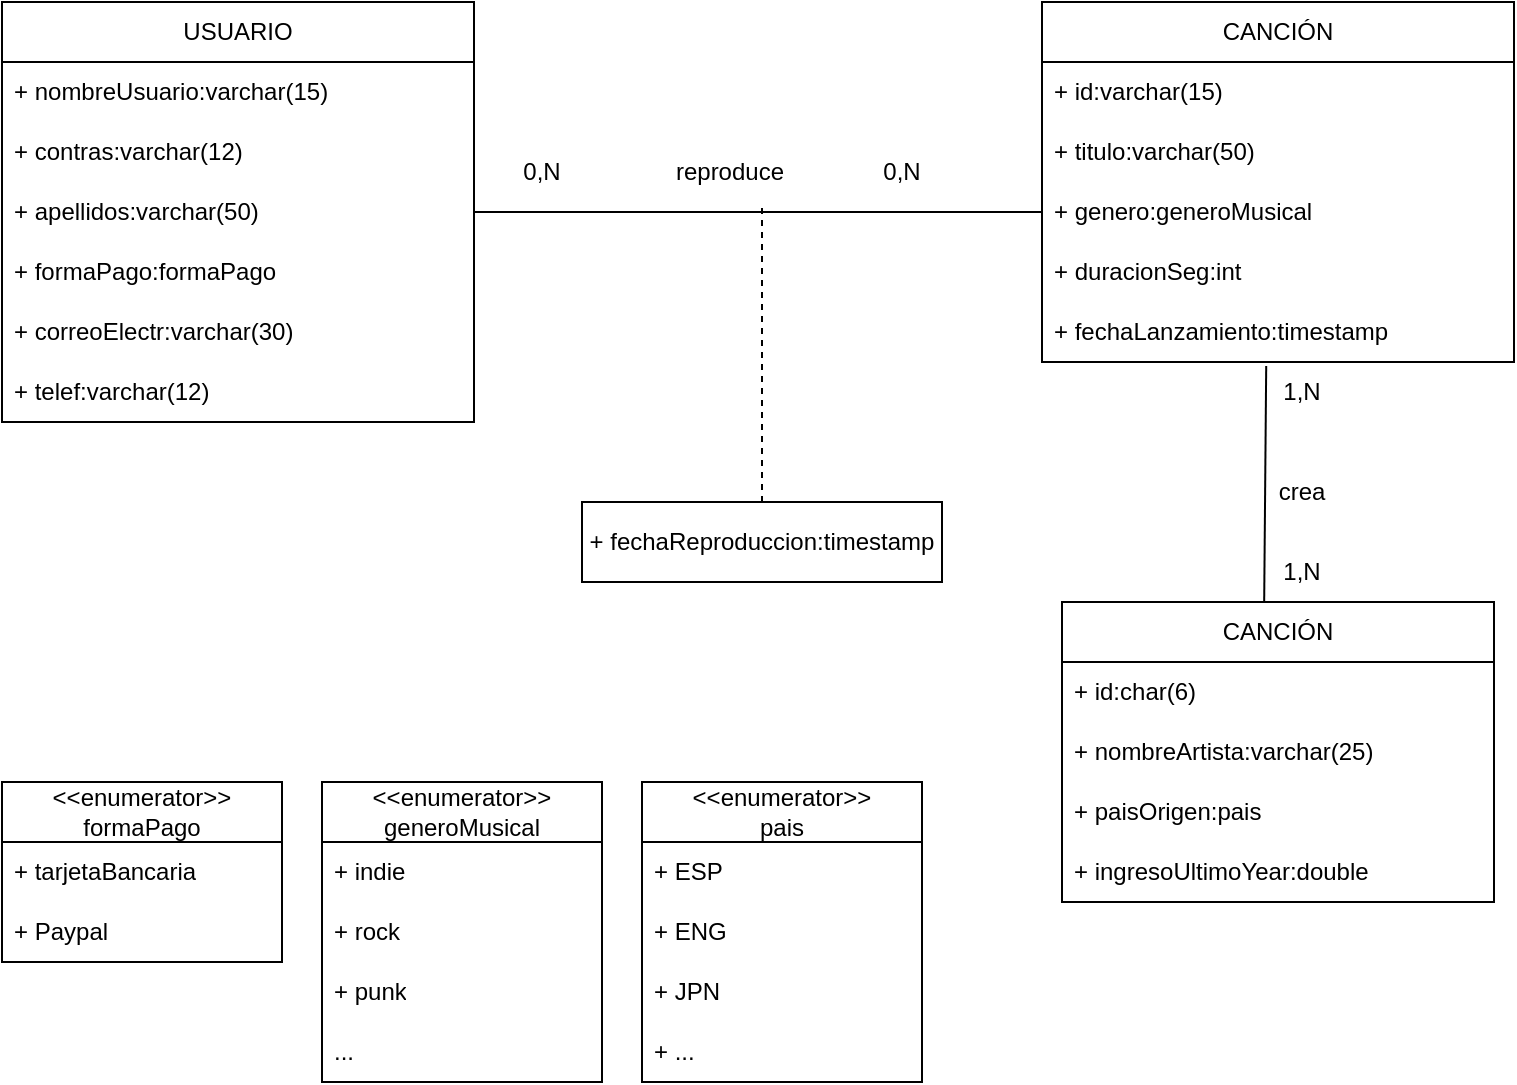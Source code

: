 <mxfile version="23.1.2" type="github">
  <diagram name="Página-1" id="JlnmGvt2A787iFXEalAE">
    <mxGraphModel dx="1050" dy="558" grid="1" gridSize="10" guides="1" tooltips="1" connect="1" arrows="1" fold="1" page="1" pageScale="1" pageWidth="827" pageHeight="1169" math="0" shadow="0">
      <root>
        <mxCell id="0" />
        <mxCell id="1" parent="0" />
        <mxCell id="7eNA12mq8woD1naOaloX-3" value="USUARIO" style="swimlane;fontStyle=0;childLayout=stackLayout;horizontal=1;startSize=30;horizontalStack=0;resizeParent=1;resizeParentMax=0;resizeLast=0;collapsible=1;marginBottom=0;whiteSpace=wrap;html=1;" vertex="1" parent="1">
          <mxGeometry x="50" y="20" width="236" height="210" as="geometry" />
        </mxCell>
        <mxCell id="7eNA12mq8woD1naOaloX-4" value="+ nombreUsuario:varchar(15)" style="text;strokeColor=none;fillColor=none;align=left;verticalAlign=middle;spacingLeft=4;spacingRight=4;overflow=hidden;points=[[0,0.5],[1,0.5]];portConstraint=eastwest;rotatable=0;whiteSpace=wrap;html=1;" vertex="1" parent="7eNA12mq8woD1naOaloX-3">
          <mxGeometry y="30" width="236" height="30" as="geometry" />
        </mxCell>
        <mxCell id="7eNA12mq8woD1naOaloX-5" value="+ contras:varchar(12)" style="text;strokeColor=none;fillColor=none;align=left;verticalAlign=middle;spacingLeft=4;spacingRight=4;overflow=hidden;points=[[0,0.5],[1,0.5]];portConstraint=eastwest;rotatable=0;whiteSpace=wrap;html=1;" vertex="1" parent="7eNA12mq8woD1naOaloX-3">
          <mxGeometry y="60" width="236" height="30" as="geometry" />
        </mxCell>
        <mxCell id="7eNA12mq8woD1naOaloX-17" value="+ apellidos:varchar(50)" style="text;strokeColor=none;fillColor=none;align=left;verticalAlign=middle;spacingLeft=4;spacingRight=4;overflow=hidden;points=[[0,0.5],[1,0.5]];portConstraint=eastwest;rotatable=0;whiteSpace=wrap;html=1;" vertex="1" parent="7eNA12mq8woD1naOaloX-3">
          <mxGeometry y="90" width="236" height="30" as="geometry" />
        </mxCell>
        <mxCell id="7eNA12mq8woD1naOaloX-18" value="+ formaPago:formaPago" style="text;strokeColor=none;fillColor=none;align=left;verticalAlign=middle;spacingLeft=4;spacingRight=4;overflow=hidden;points=[[0,0.5],[1,0.5]];portConstraint=eastwest;rotatable=0;whiteSpace=wrap;html=1;" vertex="1" parent="7eNA12mq8woD1naOaloX-3">
          <mxGeometry y="120" width="236" height="30" as="geometry" />
        </mxCell>
        <mxCell id="7eNA12mq8woD1naOaloX-19" value="+ correoElectr:varchar(30)" style="text;strokeColor=none;fillColor=none;align=left;verticalAlign=middle;spacingLeft=4;spacingRight=4;overflow=hidden;points=[[0,0.5],[1,0.5]];portConstraint=eastwest;rotatable=0;whiteSpace=wrap;html=1;" vertex="1" parent="7eNA12mq8woD1naOaloX-3">
          <mxGeometry y="150" width="236" height="30" as="geometry" />
        </mxCell>
        <mxCell id="7eNA12mq8woD1naOaloX-20" value="+ telef:varchar(12)" style="text;strokeColor=none;fillColor=none;align=left;verticalAlign=middle;spacingLeft=4;spacingRight=4;overflow=hidden;points=[[0,0.5],[1,0.5]];portConstraint=eastwest;rotatable=0;whiteSpace=wrap;html=1;" vertex="1" parent="7eNA12mq8woD1naOaloX-3">
          <mxGeometry y="180" width="236" height="30" as="geometry" />
        </mxCell>
        <mxCell id="7eNA12mq8woD1naOaloX-7" value="&lt;div&gt;&amp;lt;&amp;lt;enumerator&amp;gt;&amp;gt;&lt;/div&gt;&lt;div&gt;formaPago&lt;br&gt;&lt;/div&gt;" style="swimlane;fontStyle=0;childLayout=stackLayout;horizontal=1;startSize=30;horizontalStack=0;resizeParent=1;resizeParentMax=0;resizeLast=0;collapsible=1;marginBottom=0;whiteSpace=wrap;html=1;" vertex="1" parent="1">
          <mxGeometry x="50" y="410" width="140" height="90" as="geometry" />
        </mxCell>
        <mxCell id="7eNA12mq8woD1naOaloX-8" value="+ tarjetaBancaria" style="text;strokeColor=none;fillColor=none;align=left;verticalAlign=middle;spacingLeft=4;spacingRight=4;overflow=hidden;points=[[0,0.5],[1,0.5]];portConstraint=eastwest;rotatable=0;whiteSpace=wrap;html=1;" vertex="1" parent="7eNA12mq8woD1naOaloX-7">
          <mxGeometry y="30" width="140" height="30" as="geometry" />
        </mxCell>
        <mxCell id="7eNA12mq8woD1naOaloX-9" value="+ Paypal" style="text;strokeColor=none;fillColor=none;align=left;verticalAlign=middle;spacingLeft=4;spacingRight=4;overflow=hidden;points=[[0,0.5],[1,0.5]];portConstraint=eastwest;rotatable=0;whiteSpace=wrap;html=1;" vertex="1" parent="7eNA12mq8woD1naOaloX-7">
          <mxGeometry y="60" width="140" height="30" as="geometry" />
        </mxCell>
        <mxCell id="7eNA12mq8woD1naOaloX-21" value="" style="endArrow=none;html=1;rounded=0;exitX=1;exitY=0.5;exitDx=0;exitDy=0;entryX=0;entryY=0.5;entryDx=0;entryDy=0;" edge="1" parent="1" source="7eNA12mq8woD1naOaloX-3" target="7eNA12mq8woD1naOaloX-28">
          <mxGeometry width="50" height="50" relative="1" as="geometry">
            <mxPoint x="312" y="140" as="sourcePoint" />
            <mxPoint x="542" y="125" as="targetPoint" />
          </mxGeometry>
        </mxCell>
        <mxCell id="7eNA12mq8woD1naOaloX-22" value="reproduce" style="text;html=1;strokeColor=none;fillColor=none;align=center;verticalAlign=middle;whiteSpace=wrap;rounded=0;" vertex="1" parent="1">
          <mxGeometry x="384" y="90" width="60" height="30" as="geometry" />
        </mxCell>
        <mxCell id="7eNA12mq8woD1naOaloX-23" value="0,N" style="text;html=1;strokeColor=none;fillColor=none;align=center;verticalAlign=middle;whiteSpace=wrap;rounded=0;" vertex="1" parent="1">
          <mxGeometry x="290" y="90" width="60" height="30" as="geometry" />
        </mxCell>
        <mxCell id="7eNA12mq8woD1naOaloX-24" value="0,N" style="text;html=1;strokeColor=none;fillColor=none;align=center;verticalAlign=middle;whiteSpace=wrap;rounded=0;" vertex="1" parent="1">
          <mxGeometry x="470" y="90" width="60" height="30" as="geometry" />
        </mxCell>
        <mxCell id="7eNA12mq8woD1naOaloX-25" value="CANCIÓN" style="swimlane;fontStyle=0;childLayout=stackLayout;horizontal=1;startSize=30;horizontalStack=0;resizeParent=1;resizeParentMax=0;resizeLast=0;collapsible=1;marginBottom=0;whiteSpace=wrap;html=1;" vertex="1" parent="1">
          <mxGeometry x="570" y="20" width="236" height="180" as="geometry" />
        </mxCell>
        <mxCell id="7eNA12mq8woD1naOaloX-26" value="+ id:varchar(15)" style="text;strokeColor=none;fillColor=none;align=left;verticalAlign=middle;spacingLeft=4;spacingRight=4;overflow=hidden;points=[[0,0.5],[1,0.5]];portConstraint=eastwest;rotatable=0;whiteSpace=wrap;html=1;" vertex="1" parent="7eNA12mq8woD1naOaloX-25">
          <mxGeometry y="30" width="236" height="30" as="geometry" />
        </mxCell>
        <mxCell id="7eNA12mq8woD1naOaloX-27" value="+ titulo:varchar(50)" style="text;strokeColor=none;fillColor=none;align=left;verticalAlign=middle;spacingLeft=4;spacingRight=4;overflow=hidden;points=[[0,0.5],[1,0.5]];portConstraint=eastwest;rotatable=0;whiteSpace=wrap;html=1;" vertex="1" parent="7eNA12mq8woD1naOaloX-25">
          <mxGeometry y="60" width="236" height="30" as="geometry" />
        </mxCell>
        <mxCell id="7eNA12mq8woD1naOaloX-28" value="+ genero:generoMusical" style="text;strokeColor=none;fillColor=none;align=left;verticalAlign=middle;spacingLeft=4;spacingRight=4;overflow=hidden;points=[[0,0.5],[1,0.5]];portConstraint=eastwest;rotatable=0;whiteSpace=wrap;html=1;" vertex="1" parent="7eNA12mq8woD1naOaloX-25">
          <mxGeometry y="90" width="236" height="30" as="geometry" />
        </mxCell>
        <mxCell id="7eNA12mq8woD1naOaloX-29" value="+ duracionSeg:int" style="text;strokeColor=none;fillColor=none;align=left;verticalAlign=middle;spacingLeft=4;spacingRight=4;overflow=hidden;points=[[0,0.5],[1,0.5]];portConstraint=eastwest;rotatable=0;whiteSpace=wrap;html=1;" vertex="1" parent="7eNA12mq8woD1naOaloX-25">
          <mxGeometry y="120" width="236" height="30" as="geometry" />
        </mxCell>
        <mxCell id="7eNA12mq8woD1naOaloX-30" value="+ fechaLanzamiento:timestamp" style="text;strokeColor=none;fillColor=none;align=left;verticalAlign=middle;spacingLeft=4;spacingRight=4;overflow=hidden;points=[[0,0.5],[1,0.5]];portConstraint=eastwest;rotatable=0;whiteSpace=wrap;html=1;" vertex="1" parent="7eNA12mq8woD1naOaloX-25">
          <mxGeometry y="150" width="236" height="30" as="geometry" />
        </mxCell>
        <mxCell id="7eNA12mq8woD1naOaloX-32" value="&lt;div&gt;&amp;lt;&amp;lt;enumerator&amp;gt;&amp;gt;&lt;/div&gt;&lt;div&gt;generoMusical&lt;br&gt;&lt;/div&gt;" style="swimlane;fontStyle=0;childLayout=stackLayout;horizontal=1;startSize=30;horizontalStack=0;resizeParent=1;resizeParentMax=0;resizeLast=0;collapsible=1;marginBottom=0;whiteSpace=wrap;html=1;" vertex="1" parent="1">
          <mxGeometry x="210" y="410" width="140" height="150" as="geometry" />
        </mxCell>
        <mxCell id="7eNA12mq8woD1naOaloX-33" value="+ indie" style="text;strokeColor=none;fillColor=none;align=left;verticalAlign=middle;spacingLeft=4;spacingRight=4;overflow=hidden;points=[[0,0.5],[1,0.5]];portConstraint=eastwest;rotatable=0;whiteSpace=wrap;html=1;" vertex="1" parent="7eNA12mq8woD1naOaloX-32">
          <mxGeometry y="30" width="140" height="30" as="geometry" />
        </mxCell>
        <mxCell id="7eNA12mq8woD1naOaloX-34" value="+ rock" style="text;strokeColor=none;fillColor=none;align=left;verticalAlign=middle;spacingLeft=4;spacingRight=4;overflow=hidden;points=[[0,0.5],[1,0.5]];portConstraint=eastwest;rotatable=0;whiteSpace=wrap;html=1;" vertex="1" parent="7eNA12mq8woD1naOaloX-32">
          <mxGeometry y="60" width="140" height="30" as="geometry" />
        </mxCell>
        <mxCell id="7eNA12mq8woD1naOaloX-35" value="+ punk" style="text;strokeColor=none;fillColor=none;align=left;verticalAlign=middle;spacingLeft=4;spacingRight=4;overflow=hidden;points=[[0,0.5],[1,0.5]];portConstraint=eastwest;rotatable=0;whiteSpace=wrap;html=1;" vertex="1" parent="7eNA12mq8woD1naOaloX-32">
          <mxGeometry y="90" width="140" height="30" as="geometry" />
        </mxCell>
        <mxCell id="7eNA12mq8woD1naOaloX-36" value="..." style="text;strokeColor=none;fillColor=none;align=left;verticalAlign=middle;spacingLeft=4;spacingRight=4;overflow=hidden;points=[[0,0.5],[1,0.5]];portConstraint=eastwest;rotatable=0;whiteSpace=wrap;html=1;" vertex="1" parent="7eNA12mq8woD1naOaloX-32">
          <mxGeometry y="120" width="140" height="30" as="geometry" />
        </mxCell>
        <mxCell id="7eNA12mq8woD1naOaloX-37" value="&lt;div&gt;&amp;lt;&amp;lt;enumerator&amp;gt;&amp;gt;&lt;/div&gt;&lt;div&gt;pais&lt;br&gt;&lt;/div&gt;" style="swimlane;fontStyle=0;childLayout=stackLayout;horizontal=1;startSize=30;horizontalStack=0;resizeParent=1;resizeParentMax=0;resizeLast=0;collapsible=1;marginBottom=0;whiteSpace=wrap;html=1;" vertex="1" parent="1">
          <mxGeometry x="370" y="410" width="140" height="150" as="geometry" />
        </mxCell>
        <mxCell id="7eNA12mq8woD1naOaloX-38" value="+ ESP" style="text;strokeColor=none;fillColor=none;align=left;verticalAlign=middle;spacingLeft=4;spacingRight=4;overflow=hidden;points=[[0,0.5],[1,0.5]];portConstraint=eastwest;rotatable=0;whiteSpace=wrap;html=1;" vertex="1" parent="7eNA12mq8woD1naOaloX-37">
          <mxGeometry y="30" width="140" height="30" as="geometry" />
        </mxCell>
        <mxCell id="7eNA12mq8woD1naOaloX-39" value="+ ENG" style="text;strokeColor=none;fillColor=none;align=left;verticalAlign=middle;spacingLeft=4;spacingRight=4;overflow=hidden;points=[[0,0.5],[1,0.5]];portConstraint=eastwest;rotatable=0;whiteSpace=wrap;html=1;" vertex="1" parent="7eNA12mq8woD1naOaloX-37">
          <mxGeometry y="60" width="140" height="30" as="geometry" />
        </mxCell>
        <mxCell id="7eNA12mq8woD1naOaloX-40" value="+ JPN" style="text;strokeColor=none;fillColor=none;align=left;verticalAlign=middle;spacingLeft=4;spacingRight=4;overflow=hidden;points=[[0,0.5],[1,0.5]];portConstraint=eastwest;rotatable=0;whiteSpace=wrap;html=1;" vertex="1" parent="7eNA12mq8woD1naOaloX-37">
          <mxGeometry y="90" width="140" height="30" as="geometry" />
        </mxCell>
        <mxCell id="7eNA12mq8woD1naOaloX-41" value="+ ..." style="text;strokeColor=none;fillColor=none;align=left;verticalAlign=middle;spacingLeft=4;spacingRight=4;overflow=hidden;points=[[0,0.5],[1,0.5]];portConstraint=eastwest;rotatable=0;whiteSpace=wrap;html=1;" vertex="1" parent="7eNA12mq8woD1naOaloX-37">
          <mxGeometry y="120" width="140" height="30" as="geometry" />
        </mxCell>
        <mxCell id="7eNA12mq8woD1naOaloX-43" value="CANCIÓN" style="swimlane;fontStyle=0;childLayout=stackLayout;horizontal=1;startSize=30;horizontalStack=0;resizeParent=1;resizeParentMax=0;resizeLast=0;collapsible=1;marginBottom=0;whiteSpace=wrap;html=1;" vertex="1" parent="1">
          <mxGeometry x="580" y="320" width="216" height="150" as="geometry" />
        </mxCell>
        <mxCell id="7eNA12mq8woD1naOaloX-44" value="+ id:char(6)" style="text;strokeColor=none;fillColor=none;align=left;verticalAlign=middle;spacingLeft=4;spacingRight=4;overflow=hidden;points=[[0,0.5],[1,0.5]];portConstraint=eastwest;rotatable=0;whiteSpace=wrap;html=1;" vertex="1" parent="7eNA12mq8woD1naOaloX-43">
          <mxGeometry y="30" width="216" height="30" as="geometry" />
        </mxCell>
        <mxCell id="7eNA12mq8woD1naOaloX-45" value="+ nombreArtista:varchar(25)" style="text;strokeColor=none;fillColor=none;align=left;verticalAlign=middle;spacingLeft=4;spacingRight=4;overflow=hidden;points=[[0,0.5],[1,0.5]];portConstraint=eastwest;rotatable=0;whiteSpace=wrap;html=1;" vertex="1" parent="7eNA12mq8woD1naOaloX-43">
          <mxGeometry y="60" width="216" height="30" as="geometry" />
        </mxCell>
        <mxCell id="7eNA12mq8woD1naOaloX-46" value="+ paisOrigen:pais" style="text;strokeColor=none;fillColor=none;align=left;verticalAlign=middle;spacingLeft=4;spacingRight=4;overflow=hidden;points=[[0,0.5],[1,0.5]];portConstraint=eastwest;rotatable=0;whiteSpace=wrap;html=1;" vertex="1" parent="7eNA12mq8woD1naOaloX-43">
          <mxGeometry y="90" width="216" height="30" as="geometry" />
        </mxCell>
        <mxCell id="7eNA12mq8woD1naOaloX-47" value="+ ingresoUltimoYear:double" style="text;strokeColor=none;fillColor=none;align=left;verticalAlign=middle;spacingLeft=4;spacingRight=4;overflow=hidden;points=[[0,0.5],[1,0.5]];portConstraint=eastwest;rotatable=0;whiteSpace=wrap;html=1;" vertex="1" parent="7eNA12mq8woD1naOaloX-43">
          <mxGeometry y="120" width="216" height="30" as="geometry" />
        </mxCell>
        <mxCell id="7eNA12mq8woD1naOaloX-49" value="" style="endArrow=none;html=1;rounded=0;entryX=0.475;entryY=1.067;entryDx=0;entryDy=0;entryPerimeter=0;exitX=0.468;exitY=0;exitDx=0;exitDy=0;exitPerimeter=0;" edge="1" parent="1" source="7eNA12mq8woD1naOaloX-43" target="7eNA12mq8woD1naOaloX-30">
          <mxGeometry width="50" height="50" relative="1" as="geometry">
            <mxPoint x="680" y="280" as="sourcePoint" />
            <mxPoint x="730" y="230" as="targetPoint" />
          </mxGeometry>
        </mxCell>
        <mxCell id="7eNA12mq8woD1naOaloX-50" value="" style="endArrow=none;dashed=1;html=1;rounded=0;" edge="1" parent="1">
          <mxGeometry width="50" height="50" relative="1" as="geometry">
            <mxPoint x="430" y="270" as="sourcePoint" />
            <mxPoint x="430" y="120" as="targetPoint" />
            <Array as="points">
              <mxPoint x="430" y="220" />
            </Array>
          </mxGeometry>
        </mxCell>
        <mxCell id="7eNA12mq8woD1naOaloX-51" value="+ fechaReproduccion:timestamp" style="rounded=0;whiteSpace=wrap;html=1;fillColor=none;" vertex="1" parent="1">
          <mxGeometry x="340" y="270" width="180" height="40" as="geometry" />
        </mxCell>
        <mxCell id="7eNA12mq8woD1naOaloX-52" value="1,N" style="text;html=1;strokeColor=none;fillColor=none;align=center;verticalAlign=middle;whiteSpace=wrap;rounded=0;" vertex="1" parent="1">
          <mxGeometry x="670" y="290" width="60" height="30" as="geometry" />
        </mxCell>
        <mxCell id="7eNA12mq8woD1naOaloX-53" value="crea" style="text;html=1;strokeColor=none;fillColor=none;align=center;verticalAlign=middle;whiteSpace=wrap;rounded=0;" vertex="1" parent="1">
          <mxGeometry x="670" y="250" width="60" height="30" as="geometry" />
        </mxCell>
        <mxCell id="7eNA12mq8woD1naOaloX-55" value="1,N" style="text;html=1;strokeColor=none;fillColor=none;align=center;verticalAlign=middle;whiteSpace=wrap;rounded=0;" vertex="1" parent="1">
          <mxGeometry x="670" y="200" width="60" height="30" as="geometry" />
        </mxCell>
      </root>
    </mxGraphModel>
  </diagram>
</mxfile>
